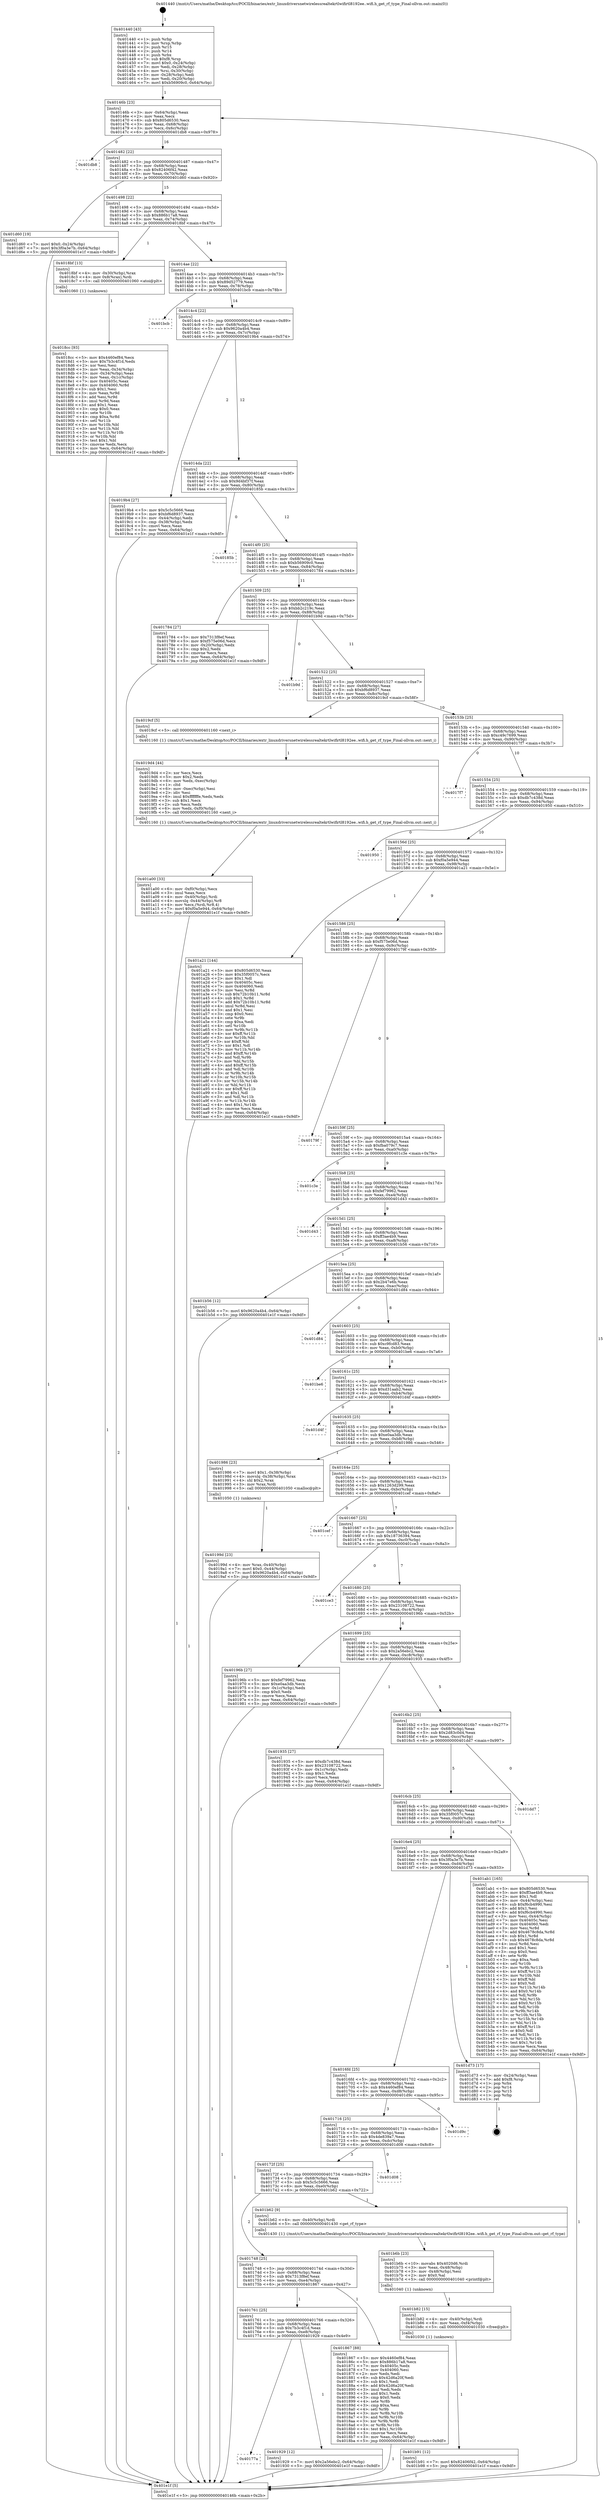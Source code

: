 digraph "0x401440" {
  label = "0x401440 (/mnt/c/Users/mathe/Desktop/tcc/POCII/binaries/extr_linuxdriversnetwirelessrealtekrtlwifirtl8192ee..wifi.h_get_rf_type_Final-ollvm.out::main(0))"
  labelloc = "t"
  node[shape=record]

  Entry [label="",width=0.3,height=0.3,shape=circle,fillcolor=black,style=filled]
  "0x40146b" [label="{
     0x40146b [23]\l
     | [instrs]\l
     &nbsp;&nbsp;0x40146b \<+3\>: mov -0x64(%rbp),%eax\l
     &nbsp;&nbsp;0x40146e \<+2\>: mov %eax,%ecx\l
     &nbsp;&nbsp;0x401470 \<+6\>: sub $0x805d6530,%ecx\l
     &nbsp;&nbsp;0x401476 \<+3\>: mov %eax,-0x68(%rbp)\l
     &nbsp;&nbsp;0x401479 \<+3\>: mov %ecx,-0x6c(%rbp)\l
     &nbsp;&nbsp;0x40147c \<+6\>: je 0000000000401db8 \<main+0x978\>\l
  }"]
  "0x401db8" [label="{
     0x401db8\l
  }", style=dashed]
  "0x401482" [label="{
     0x401482 [22]\l
     | [instrs]\l
     &nbsp;&nbsp;0x401482 \<+5\>: jmp 0000000000401487 \<main+0x47\>\l
     &nbsp;&nbsp;0x401487 \<+3\>: mov -0x68(%rbp),%eax\l
     &nbsp;&nbsp;0x40148a \<+5\>: sub $0x82406f42,%eax\l
     &nbsp;&nbsp;0x40148f \<+3\>: mov %eax,-0x70(%rbp)\l
     &nbsp;&nbsp;0x401492 \<+6\>: je 0000000000401d60 \<main+0x920\>\l
  }"]
  Exit [label="",width=0.3,height=0.3,shape=circle,fillcolor=black,style=filled,peripheries=2]
  "0x401d60" [label="{
     0x401d60 [19]\l
     | [instrs]\l
     &nbsp;&nbsp;0x401d60 \<+7\>: movl $0x0,-0x24(%rbp)\l
     &nbsp;&nbsp;0x401d67 \<+7\>: movl $0x3f0a3e7b,-0x64(%rbp)\l
     &nbsp;&nbsp;0x401d6e \<+5\>: jmp 0000000000401e1f \<main+0x9df\>\l
  }"]
  "0x401498" [label="{
     0x401498 [22]\l
     | [instrs]\l
     &nbsp;&nbsp;0x401498 \<+5\>: jmp 000000000040149d \<main+0x5d\>\l
     &nbsp;&nbsp;0x40149d \<+3\>: mov -0x68(%rbp),%eax\l
     &nbsp;&nbsp;0x4014a0 \<+5\>: sub $0x886b17a8,%eax\l
     &nbsp;&nbsp;0x4014a5 \<+3\>: mov %eax,-0x74(%rbp)\l
     &nbsp;&nbsp;0x4014a8 \<+6\>: je 00000000004018bf \<main+0x47f\>\l
  }"]
  "0x401b91" [label="{
     0x401b91 [12]\l
     | [instrs]\l
     &nbsp;&nbsp;0x401b91 \<+7\>: movl $0x82406f42,-0x64(%rbp)\l
     &nbsp;&nbsp;0x401b98 \<+5\>: jmp 0000000000401e1f \<main+0x9df\>\l
  }"]
  "0x4018bf" [label="{
     0x4018bf [13]\l
     | [instrs]\l
     &nbsp;&nbsp;0x4018bf \<+4\>: mov -0x30(%rbp),%rax\l
     &nbsp;&nbsp;0x4018c3 \<+4\>: mov 0x8(%rax),%rdi\l
     &nbsp;&nbsp;0x4018c7 \<+5\>: call 0000000000401060 \<atoi@plt\>\l
     | [calls]\l
     &nbsp;&nbsp;0x401060 \{1\} (unknown)\l
  }"]
  "0x4014ae" [label="{
     0x4014ae [22]\l
     | [instrs]\l
     &nbsp;&nbsp;0x4014ae \<+5\>: jmp 00000000004014b3 \<main+0x73\>\l
     &nbsp;&nbsp;0x4014b3 \<+3\>: mov -0x68(%rbp),%eax\l
     &nbsp;&nbsp;0x4014b6 \<+5\>: sub $0x89d52779,%eax\l
     &nbsp;&nbsp;0x4014bb \<+3\>: mov %eax,-0x78(%rbp)\l
     &nbsp;&nbsp;0x4014be \<+6\>: je 0000000000401bcb \<main+0x78b\>\l
  }"]
  "0x401b82" [label="{
     0x401b82 [15]\l
     | [instrs]\l
     &nbsp;&nbsp;0x401b82 \<+4\>: mov -0x40(%rbp),%rdi\l
     &nbsp;&nbsp;0x401b86 \<+6\>: mov %eax,-0xf4(%rbp)\l
     &nbsp;&nbsp;0x401b8c \<+5\>: call 0000000000401030 \<free@plt\>\l
     | [calls]\l
     &nbsp;&nbsp;0x401030 \{1\} (unknown)\l
  }"]
  "0x401bcb" [label="{
     0x401bcb\l
  }", style=dashed]
  "0x4014c4" [label="{
     0x4014c4 [22]\l
     | [instrs]\l
     &nbsp;&nbsp;0x4014c4 \<+5\>: jmp 00000000004014c9 \<main+0x89\>\l
     &nbsp;&nbsp;0x4014c9 \<+3\>: mov -0x68(%rbp),%eax\l
     &nbsp;&nbsp;0x4014cc \<+5\>: sub $0x9620a4b4,%eax\l
     &nbsp;&nbsp;0x4014d1 \<+3\>: mov %eax,-0x7c(%rbp)\l
     &nbsp;&nbsp;0x4014d4 \<+6\>: je 00000000004019b4 \<main+0x574\>\l
  }"]
  "0x401b6b" [label="{
     0x401b6b [23]\l
     | [instrs]\l
     &nbsp;&nbsp;0x401b6b \<+10\>: movabs $0x4020d6,%rdi\l
     &nbsp;&nbsp;0x401b75 \<+3\>: mov %eax,-0x48(%rbp)\l
     &nbsp;&nbsp;0x401b78 \<+3\>: mov -0x48(%rbp),%esi\l
     &nbsp;&nbsp;0x401b7b \<+2\>: mov $0x0,%al\l
     &nbsp;&nbsp;0x401b7d \<+5\>: call 0000000000401040 \<printf@plt\>\l
     | [calls]\l
     &nbsp;&nbsp;0x401040 \{1\} (unknown)\l
  }"]
  "0x4019b4" [label="{
     0x4019b4 [27]\l
     | [instrs]\l
     &nbsp;&nbsp;0x4019b4 \<+5\>: mov $0x5c5c5666,%eax\l
     &nbsp;&nbsp;0x4019b9 \<+5\>: mov $0xbf6d8937,%ecx\l
     &nbsp;&nbsp;0x4019be \<+3\>: mov -0x44(%rbp),%edx\l
     &nbsp;&nbsp;0x4019c1 \<+3\>: cmp -0x38(%rbp),%edx\l
     &nbsp;&nbsp;0x4019c4 \<+3\>: cmovl %ecx,%eax\l
     &nbsp;&nbsp;0x4019c7 \<+3\>: mov %eax,-0x64(%rbp)\l
     &nbsp;&nbsp;0x4019ca \<+5\>: jmp 0000000000401e1f \<main+0x9df\>\l
  }"]
  "0x4014da" [label="{
     0x4014da [22]\l
     | [instrs]\l
     &nbsp;&nbsp;0x4014da \<+5\>: jmp 00000000004014df \<main+0x9f\>\l
     &nbsp;&nbsp;0x4014df \<+3\>: mov -0x68(%rbp),%eax\l
     &nbsp;&nbsp;0x4014e2 \<+5\>: sub $0x9d4bf37f,%eax\l
     &nbsp;&nbsp;0x4014e7 \<+3\>: mov %eax,-0x80(%rbp)\l
     &nbsp;&nbsp;0x4014ea \<+6\>: je 000000000040185b \<main+0x41b\>\l
  }"]
  "0x401a00" [label="{
     0x401a00 [33]\l
     | [instrs]\l
     &nbsp;&nbsp;0x401a00 \<+6\>: mov -0xf0(%rbp),%ecx\l
     &nbsp;&nbsp;0x401a06 \<+3\>: imul %eax,%ecx\l
     &nbsp;&nbsp;0x401a09 \<+4\>: mov -0x40(%rbp),%rdi\l
     &nbsp;&nbsp;0x401a0d \<+4\>: movslq -0x44(%rbp),%r8\l
     &nbsp;&nbsp;0x401a11 \<+4\>: mov %ecx,(%rdi,%r8,4)\l
     &nbsp;&nbsp;0x401a15 \<+7\>: movl $0xf0a5e944,-0x64(%rbp)\l
     &nbsp;&nbsp;0x401a1c \<+5\>: jmp 0000000000401e1f \<main+0x9df\>\l
  }"]
  "0x40185b" [label="{
     0x40185b\l
  }", style=dashed]
  "0x4014f0" [label="{
     0x4014f0 [25]\l
     | [instrs]\l
     &nbsp;&nbsp;0x4014f0 \<+5\>: jmp 00000000004014f5 \<main+0xb5\>\l
     &nbsp;&nbsp;0x4014f5 \<+3\>: mov -0x68(%rbp),%eax\l
     &nbsp;&nbsp;0x4014f8 \<+5\>: sub $0xb56909c0,%eax\l
     &nbsp;&nbsp;0x4014fd \<+6\>: mov %eax,-0x84(%rbp)\l
     &nbsp;&nbsp;0x401503 \<+6\>: je 0000000000401784 \<main+0x344\>\l
  }"]
  "0x4019d4" [label="{
     0x4019d4 [44]\l
     | [instrs]\l
     &nbsp;&nbsp;0x4019d4 \<+2\>: xor %ecx,%ecx\l
     &nbsp;&nbsp;0x4019d6 \<+5\>: mov $0x2,%edx\l
     &nbsp;&nbsp;0x4019db \<+6\>: mov %edx,-0xec(%rbp)\l
     &nbsp;&nbsp;0x4019e1 \<+1\>: cltd\l
     &nbsp;&nbsp;0x4019e2 \<+6\>: mov -0xec(%rbp),%esi\l
     &nbsp;&nbsp;0x4019e8 \<+2\>: idiv %esi\l
     &nbsp;&nbsp;0x4019ea \<+6\>: imul $0xfffffffe,%edx,%edx\l
     &nbsp;&nbsp;0x4019f0 \<+3\>: sub $0x1,%ecx\l
     &nbsp;&nbsp;0x4019f3 \<+2\>: sub %ecx,%edx\l
     &nbsp;&nbsp;0x4019f5 \<+6\>: mov %edx,-0xf0(%rbp)\l
     &nbsp;&nbsp;0x4019fb \<+5\>: call 0000000000401160 \<next_i\>\l
     | [calls]\l
     &nbsp;&nbsp;0x401160 \{1\} (/mnt/c/Users/mathe/Desktop/tcc/POCII/binaries/extr_linuxdriversnetwirelessrealtekrtlwifirtl8192ee..wifi.h_get_rf_type_Final-ollvm.out::next_i)\l
  }"]
  "0x401784" [label="{
     0x401784 [27]\l
     | [instrs]\l
     &nbsp;&nbsp;0x401784 \<+5\>: mov $0x7313f8ef,%eax\l
     &nbsp;&nbsp;0x401789 \<+5\>: mov $0xf575e06d,%ecx\l
     &nbsp;&nbsp;0x40178e \<+3\>: mov -0x20(%rbp),%edx\l
     &nbsp;&nbsp;0x401791 \<+3\>: cmp $0x2,%edx\l
     &nbsp;&nbsp;0x401794 \<+3\>: cmovne %ecx,%eax\l
     &nbsp;&nbsp;0x401797 \<+3\>: mov %eax,-0x64(%rbp)\l
     &nbsp;&nbsp;0x40179a \<+5\>: jmp 0000000000401e1f \<main+0x9df\>\l
  }"]
  "0x401509" [label="{
     0x401509 [25]\l
     | [instrs]\l
     &nbsp;&nbsp;0x401509 \<+5\>: jmp 000000000040150e \<main+0xce\>\l
     &nbsp;&nbsp;0x40150e \<+3\>: mov -0x68(%rbp),%eax\l
     &nbsp;&nbsp;0x401511 \<+5\>: sub $0xbb2c219c,%eax\l
     &nbsp;&nbsp;0x401516 \<+6\>: mov %eax,-0x88(%rbp)\l
     &nbsp;&nbsp;0x40151c \<+6\>: je 0000000000401b9d \<main+0x75d\>\l
  }"]
  "0x401e1f" [label="{
     0x401e1f [5]\l
     | [instrs]\l
     &nbsp;&nbsp;0x401e1f \<+5\>: jmp 000000000040146b \<main+0x2b\>\l
  }"]
  "0x401440" [label="{
     0x401440 [43]\l
     | [instrs]\l
     &nbsp;&nbsp;0x401440 \<+1\>: push %rbp\l
     &nbsp;&nbsp;0x401441 \<+3\>: mov %rsp,%rbp\l
     &nbsp;&nbsp;0x401444 \<+2\>: push %r15\l
     &nbsp;&nbsp;0x401446 \<+2\>: push %r14\l
     &nbsp;&nbsp;0x401448 \<+1\>: push %rbx\l
     &nbsp;&nbsp;0x401449 \<+7\>: sub $0xf8,%rsp\l
     &nbsp;&nbsp;0x401450 \<+7\>: movl $0x0,-0x24(%rbp)\l
     &nbsp;&nbsp;0x401457 \<+3\>: mov %edi,-0x28(%rbp)\l
     &nbsp;&nbsp;0x40145a \<+4\>: mov %rsi,-0x30(%rbp)\l
     &nbsp;&nbsp;0x40145e \<+3\>: mov -0x28(%rbp),%edi\l
     &nbsp;&nbsp;0x401461 \<+3\>: mov %edi,-0x20(%rbp)\l
     &nbsp;&nbsp;0x401464 \<+7\>: movl $0xb56909c0,-0x64(%rbp)\l
  }"]
  "0x40199d" [label="{
     0x40199d [23]\l
     | [instrs]\l
     &nbsp;&nbsp;0x40199d \<+4\>: mov %rax,-0x40(%rbp)\l
     &nbsp;&nbsp;0x4019a1 \<+7\>: movl $0x0,-0x44(%rbp)\l
     &nbsp;&nbsp;0x4019a8 \<+7\>: movl $0x9620a4b4,-0x64(%rbp)\l
     &nbsp;&nbsp;0x4019af \<+5\>: jmp 0000000000401e1f \<main+0x9df\>\l
  }"]
  "0x401b9d" [label="{
     0x401b9d\l
  }", style=dashed]
  "0x401522" [label="{
     0x401522 [25]\l
     | [instrs]\l
     &nbsp;&nbsp;0x401522 \<+5\>: jmp 0000000000401527 \<main+0xe7\>\l
     &nbsp;&nbsp;0x401527 \<+3\>: mov -0x68(%rbp),%eax\l
     &nbsp;&nbsp;0x40152a \<+5\>: sub $0xbf6d8937,%eax\l
     &nbsp;&nbsp;0x40152f \<+6\>: mov %eax,-0x8c(%rbp)\l
     &nbsp;&nbsp;0x401535 \<+6\>: je 00000000004019cf \<main+0x58f\>\l
  }"]
  "0x40177a" [label="{
     0x40177a\l
  }", style=dashed]
  "0x4019cf" [label="{
     0x4019cf [5]\l
     | [instrs]\l
     &nbsp;&nbsp;0x4019cf \<+5\>: call 0000000000401160 \<next_i\>\l
     | [calls]\l
     &nbsp;&nbsp;0x401160 \{1\} (/mnt/c/Users/mathe/Desktop/tcc/POCII/binaries/extr_linuxdriversnetwirelessrealtekrtlwifirtl8192ee..wifi.h_get_rf_type_Final-ollvm.out::next_i)\l
  }"]
  "0x40153b" [label="{
     0x40153b [25]\l
     | [instrs]\l
     &nbsp;&nbsp;0x40153b \<+5\>: jmp 0000000000401540 \<main+0x100\>\l
     &nbsp;&nbsp;0x401540 \<+3\>: mov -0x68(%rbp),%eax\l
     &nbsp;&nbsp;0x401543 \<+5\>: sub $0xc49c7699,%eax\l
     &nbsp;&nbsp;0x401548 \<+6\>: mov %eax,-0x90(%rbp)\l
     &nbsp;&nbsp;0x40154e \<+6\>: je 00000000004017f7 \<main+0x3b7\>\l
  }"]
  "0x401929" [label="{
     0x401929 [12]\l
     | [instrs]\l
     &nbsp;&nbsp;0x401929 \<+7\>: movl $0x2a56ebc2,-0x64(%rbp)\l
     &nbsp;&nbsp;0x401930 \<+5\>: jmp 0000000000401e1f \<main+0x9df\>\l
  }"]
  "0x4017f7" [label="{
     0x4017f7\l
  }", style=dashed]
  "0x401554" [label="{
     0x401554 [25]\l
     | [instrs]\l
     &nbsp;&nbsp;0x401554 \<+5\>: jmp 0000000000401559 \<main+0x119\>\l
     &nbsp;&nbsp;0x401559 \<+3\>: mov -0x68(%rbp),%eax\l
     &nbsp;&nbsp;0x40155c \<+5\>: sub $0xdb7c438d,%eax\l
     &nbsp;&nbsp;0x401561 \<+6\>: mov %eax,-0x94(%rbp)\l
     &nbsp;&nbsp;0x401567 \<+6\>: je 0000000000401950 \<main+0x510\>\l
  }"]
  "0x4018cc" [label="{
     0x4018cc [93]\l
     | [instrs]\l
     &nbsp;&nbsp;0x4018cc \<+5\>: mov $0x4460ef84,%ecx\l
     &nbsp;&nbsp;0x4018d1 \<+5\>: mov $0x7b3c4f1d,%edx\l
     &nbsp;&nbsp;0x4018d6 \<+2\>: xor %esi,%esi\l
     &nbsp;&nbsp;0x4018d8 \<+3\>: mov %eax,-0x34(%rbp)\l
     &nbsp;&nbsp;0x4018db \<+3\>: mov -0x34(%rbp),%eax\l
     &nbsp;&nbsp;0x4018de \<+3\>: mov %eax,-0x1c(%rbp)\l
     &nbsp;&nbsp;0x4018e1 \<+7\>: mov 0x40405c,%eax\l
     &nbsp;&nbsp;0x4018e8 \<+8\>: mov 0x404060,%r8d\l
     &nbsp;&nbsp;0x4018f0 \<+3\>: sub $0x1,%esi\l
     &nbsp;&nbsp;0x4018f3 \<+3\>: mov %eax,%r9d\l
     &nbsp;&nbsp;0x4018f6 \<+3\>: add %esi,%r9d\l
     &nbsp;&nbsp;0x4018f9 \<+4\>: imul %r9d,%eax\l
     &nbsp;&nbsp;0x4018fd \<+3\>: and $0x1,%eax\l
     &nbsp;&nbsp;0x401900 \<+3\>: cmp $0x0,%eax\l
     &nbsp;&nbsp;0x401903 \<+4\>: sete %r10b\l
     &nbsp;&nbsp;0x401907 \<+4\>: cmp $0xa,%r8d\l
     &nbsp;&nbsp;0x40190b \<+4\>: setl %r11b\l
     &nbsp;&nbsp;0x40190f \<+3\>: mov %r10b,%bl\l
     &nbsp;&nbsp;0x401912 \<+3\>: and %r11b,%bl\l
     &nbsp;&nbsp;0x401915 \<+3\>: xor %r11b,%r10b\l
     &nbsp;&nbsp;0x401918 \<+3\>: or %r10b,%bl\l
     &nbsp;&nbsp;0x40191b \<+3\>: test $0x1,%bl\l
     &nbsp;&nbsp;0x40191e \<+3\>: cmovne %edx,%ecx\l
     &nbsp;&nbsp;0x401921 \<+3\>: mov %ecx,-0x64(%rbp)\l
     &nbsp;&nbsp;0x401924 \<+5\>: jmp 0000000000401e1f \<main+0x9df\>\l
  }"]
  "0x401950" [label="{
     0x401950\l
  }", style=dashed]
  "0x40156d" [label="{
     0x40156d [25]\l
     | [instrs]\l
     &nbsp;&nbsp;0x40156d \<+5\>: jmp 0000000000401572 \<main+0x132\>\l
     &nbsp;&nbsp;0x401572 \<+3\>: mov -0x68(%rbp),%eax\l
     &nbsp;&nbsp;0x401575 \<+5\>: sub $0xf0a5e944,%eax\l
     &nbsp;&nbsp;0x40157a \<+6\>: mov %eax,-0x98(%rbp)\l
     &nbsp;&nbsp;0x401580 \<+6\>: je 0000000000401a21 \<main+0x5e1\>\l
  }"]
  "0x401761" [label="{
     0x401761 [25]\l
     | [instrs]\l
     &nbsp;&nbsp;0x401761 \<+5\>: jmp 0000000000401766 \<main+0x326\>\l
     &nbsp;&nbsp;0x401766 \<+3\>: mov -0x68(%rbp),%eax\l
     &nbsp;&nbsp;0x401769 \<+5\>: sub $0x7b3c4f1d,%eax\l
     &nbsp;&nbsp;0x40176e \<+6\>: mov %eax,-0xe8(%rbp)\l
     &nbsp;&nbsp;0x401774 \<+6\>: je 0000000000401929 \<main+0x4e9\>\l
  }"]
  "0x401a21" [label="{
     0x401a21 [144]\l
     | [instrs]\l
     &nbsp;&nbsp;0x401a21 \<+5\>: mov $0x805d6530,%eax\l
     &nbsp;&nbsp;0x401a26 \<+5\>: mov $0x35f0057c,%ecx\l
     &nbsp;&nbsp;0x401a2b \<+2\>: mov $0x1,%dl\l
     &nbsp;&nbsp;0x401a2d \<+7\>: mov 0x40405c,%esi\l
     &nbsp;&nbsp;0x401a34 \<+7\>: mov 0x404060,%edi\l
     &nbsp;&nbsp;0x401a3b \<+3\>: mov %esi,%r8d\l
     &nbsp;&nbsp;0x401a3e \<+7\>: sub $0x72b10b11,%r8d\l
     &nbsp;&nbsp;0x401a45 \<+4\>: sub $0x1,%r8d\l
     &nbsp;&nbsp;0x401a49 \<+7\>: add $0x72b10b11,%r8d\l
     &nbsp;&nbsp;0x401a50 \<+4\>: imul %r8d,%esi\l
     &nbsp;&nbsp;0x401a54 \<+3\>: and $0x1,%esi\l
     &nbsp;&nbsp;0x401a57 \<+3\>: cmp $0x0,%esi\l
     &nbsp;&nbsp;0x401a5a \<+4\>: sete %r9b\l
     &nbsp;&nbsp;0x401a5e \<+3\>: cmp $0xa,%edi\l
     &nbsp;&nbsp;0x401a61 \<+4\>: setl %r10b\l
     &nbsp;&nbsp;0x401a65 \<+3\>: mov %r9b,%r11b\l
     &nbsp;&nbsp;0x401a68 \<+4\>: xor $0xff,%r11b\l
     &nbsp;&nbsp;0x401a6c \<+3\>: mov %r10b,%bl\l
     &nbsp;&nbsp;0x401a6f \<+3\>: xor $0xff,%bl\l
     &nbsp;&nbsp;0x401a72 \<+3\>: xor $0x1,%dl\l
     &nbsp;&nbsp;0x401a75 \<+3\>: mov %r11b,%r14b\l
     &nbsp;&nbsp;0x401a78 \<+4\>: and $0xff,%r14b\l
     &nbsp;&nbsp;0x401a7c \<+3\>: and %dl,%r9b\l
     &nbsp;&nbsp;0x401a7f \<+3\>: mov %bl,%r15b\l
     &nbsp;&nbsp;0x401a82 \<+4\>: and $0xff,%r15b\l
     &nbsp;&nbsp;0x401a86 \<+3\>: and %dl,%r10b\l
     &nbsp;&nbsp;0x401a89 \<+3\>: or %r9b,%r14b\l
     &nbsp;&nbsp;0x401a8c \<+3\>: or %r10b,%r15b\l
     &nbsp;&nbsp;0x401a8f \<+3\>: xor %r15b,%r14b\l
     &nbsp;&nbsp;0x401a92 \<+3\>: or %bl,%r11b\l
     &nbsp;&nbsp;0x401a95 \<+4\>: xor $0xff,%r11b\l
     &nbsp;&nbsp;0x401a99 \<+3\>: or $0x1,%dl\l
     &nbsp;&nbsp;0x401a9c \<+3\>: and %dl,%r11b\l
     &nbsp;&nbsp;0x401a9f \<+3\>: or %r11b,%r14b\l
     &nbsp;&nbsp;0x401aa2 \<+4\>: test $0x1,%r14b\l
     &nbsp;&nbsp;0x401aa6 \<+3\>: cmovne %ecx,%eax\l
     &nbsp;&nbsp;0x401aa9 \<+3\>: mov %eax,-0x64(%rbp)\l
     &nbsp;&nbsp;0x401aac \<+5\>: jmp 0000000000401e1f \<main+0x9df\>\l
  }"]
  "0x401586" [label="{
     0x401586 [25]\l
     | [instrs]\l
     &nbsp;&nbsp;0x401586 \<+5\>: jmp 000000000040158b \<main+0x14b\>\l
     &nbsp;&nbsp;0x40158b \<+3\>: mov -0x68(%rbp),%eax\l
     &nbsp;&nbsp;0x40158e \<+5\>: sub $0xf575e06d,%eax\l
     &nbsp;&nbsp;0x401593 \<+6\>: mov %eax,-0x9c(%rbp)\l
     &nbsp;&nbsp;0x401599 \<+6\>: je 000000000040179f \<main+0x35f\>\l
  }"]
  "0x401867" [label="{
     0x401867 [88]\l
     | [instrs]\l
     &nbsp;&nbsp;0x401867 \<+5\>: mov $0x4460ef84,%eax\l
     &nbsp;&nbsp;0x40186c \<+5\>: mov $0x886b17a8,%ecx\l
     &nbsp;&nbsp;0x401871 \<+7\>: mov 0x40405c,%edx\l
     &nbsp;&nbsp;0x401878 \<+7\>: mov 0x404060,%esi\l
     &nbsp;&nbsp;0x40187f \<+2\>: mov %edx,%edi\l
     &nbsp;&nbsp;0x401881 \<+6\>: sub $0x42d6a20f,%edi\l
     &nbsp;&nbsp;0x401887 \<+3\>: sub $0x1,%edi\l
     &nbsp;&nbsp;0x40188a \<+6\>: add $0x42d6a20f,%edi\l
     &nbsp;&nbsp;0x401890 \<+3\>: imul %edi,%edx\l
     &nbsp;&nbsp;0x401893 \<+3\>: and $0x1,%edx\l
     &nbsp;&nbsp;0x401896 \<+3\>: cmp $0x0,%edx\l
     &nbsp;&nbsp;0x401899 \<+4\>: sete %r8b\l
     &nbsp;&nbsp;0x40189d \<+3\>: cmp $0xa,%esi\l
     &nbsp;&nbsp;0x4018a0 \<+4\>: setl %r9b\l
     &nbsp;&nbsp;0x4018a4 \<+3\>: mov %r8b,%r10b\l
     &nbsp;&nbsp;0x4018a7 \<+3\>: and %r9b,%r10b\l
     &nbsp;&nbsp;0x4018aa \<+3\>: xor %r9b,%r8b\l
     &nbsp;&nbsp;0x4018ad \<+3\>: or %r8b,%r10b\l
     &nbsp;&nbsp;0x4018b0 \<+4\>: test $0x1,%r10b\l
     &nbsp;&nbsp;0x4018b4 \<+3\>: cmovne %ecx,%eax\l
     &nbsp;&nbsp;0x4018b7 \<+3\>: mov %eax,-0x64(%rbp)\l
     &nbsp;&nbsp;0x4018ba \<+5\>: jmp 0000000000401e1f \<main+0x9df\>\l
  }"]
  "0x40179f" [label="{
     0x40179f\l
  }", style=dashed]
  "0x40159f" [label="{
     0x40159f [25]\l
     | [instrs]\l
     &nbsp;&nbsp;0x40159f \<+5\>: jmp 00000000004015a4 \<main+0x164\>\l
     &nbsp;&nbsp;0x4015a4 \<+3\>: mov -0x68(%rbp),%eax\l
     &nbsp;&nbsp;0x4015a7 \<+5\>: sub $0xfba079c7,%eax\l
     &nbsp;&nbsp;0x4015ac \<+6\>: mov %eax,-0xa0(%rbp)\l
     &nbsp;&nbsp;0x4015b2 \<+6\>: je 0000000000401c3e \<main+0x7fe\>\l
  }"]
  "0x401748" [label="{
     0x401748 [25]\l
     | [instrs]\l
     &nbsp;&nbsp;0x401748 \<+5\>: jmp 000000000040174d \<main+0x30d\>\l
     &nbsp;&nbsp;0x40174d \<+3\>: mov -0x68(%rbp),%eax\l
     &nbsp;&nbsp;0x401750 \<+5\>: sub $0x7313f8ef,%eax\l
     &nbsp;&nbsp;0x401755 \<+6\>: mov %eax,-0xe4(%rbp)\l
     &nbsp;&nbsp;0x40175b \<+6\>: je 0000000000401867 \<main+0x427\>\l
  }"]
  "0x401c3e" [label="{
     0x401c3e\l
  }", style=dashed]
  "0x4015b8" [label="{
     0x4015b8 [25]\l
     | [instrs]\l
     &nbsp;&nbsp;0x4015b8 \<+5\>: jmp 00000000004015bd \<main+0x17d\>\l
     &nbsp;&nbsp;0x4015bd \<+3\>: mov -0x68(%rbp),%eax\l
     &nbsp;&nbsp;0x4015c0 \<+5\>: sub $0xfef79962,%eax\l
     &nbsp;&nbsp;0x4015c5 \<+6\>: mov %eax,-0xa4(%rbp)\l
     &nbsp;&nbsp;0x4015cb \<+6\>: je 0000000000401d43 \<main+0x903\>\l
  }"]
  "0x401b62" [label="{
     0x401b62 [9]\l
     | [instrs]\l
     &nbsp;&nbsp;0x401b62 \<+4\>: mov -0x40(%rbp),%rdi\l
     &nbsp;&nbsp;0x401b66 \<+5\>: call 0000000000401430 \<get_rf_type\>\l
     | [calls]\l
     &nbsp;&nbsp;0x401430 \{1\} (/mnt/c/Users/mathe/Desktop/tcc/POCII/binaries/extr_linuxdriversnetwirelessrealtekrtlwifirtl8192ee..wifi.h_get_rf_type_Final-ollvm.out::get_rf_type)\l
  }"]
  "0x401d43" [label="{
     0x401d43\l
  }", style=dashed]
  "0x4015d1" [label="{
     0x4015d1 [25]\l
     | [instrs]\l
     &nbsp;&nbsp;0x4015d1 \<+5\>: jmp 00000000004015d6 \<main+0x196\>\l
     &nbsp;&nbsp;0x4015d6 \<+3\>: mov -0x68(%rbp),%eax\l
     &nbsp;&nbsp;0x4015d9 \<+5\>: sub $0xff3ae4b9,%eax\l
     &nbsp;&nbsp;0x4015de \<+6\>: mov %eax,-0xa8(%rbp)\l
     &nbsp;&nbsp;0x4015e4 \<+6\>: je 0000000000401b56 \<main+0x716\>\l
  }"]
  "0x40172f" [label="{
     0x40172f [25]\l
     | [instrs]\l
     &nbsp;&nbsp;0x40172f \<+5\>: jmp 0000000000401734 \<main+0x2f4\>\l
     &nbsp;&nbsp;0x401734 \<+3\>: mov -0x68(%rbp),%eax\l
     &nbsp;&nbsp;0x401737 \<+5\>: sub $0x5c5c5666,%eax\l
     &nbsp;&nbsp;0x40173c \<+6\>: mov %eax,-0xe0(%rbp)\l
     &nbsp;&nbsp;0x401742 \<+6\>: je 0000000000401b62 \<main+0x722\>\l
  }"]
  "0x401b56" [label="{
     0x401b56 [12]\l
     | [instrs]\l
     &nbsp;&nbsp;0x401b56 \<+7\>: movl $0x9620a4b4,-0x64(%rbp)\l
     &nbsp;&nbsp;0x401b5d \<+5\>: jmp 0000000000401e1f \<main+0x9df\>\l
  }"]
  "0x4015ea" [label="{
     0x4015ea [25]\l
     | [instrs]\l
     &nbsp;&nbsp;0x4015ea \<+5\>: jmp 00000000004015ef \<main+0x1af\>\l
     &nbsp;&nbsp;0x4015ef \<+3\>: mov -0x68(%rbp),%eax\l
     &nbsp;&nbsp;0x4015f2 \<+5\>: sub $0x2b47e6b,%eax\l
     &nbsp;&nbsp;0x4015f7 \<+6\>: mov %eax,-0xac(%rbp)\l
     &nbsp;&nbsp;0x4015fd \<+6\>: je 0000000000401d84 \<main+0x944\>\l
  }"]
  "0x401d08" [label="{
     0x401d08\l
  }", style=dashed]
  "0x401d84" [label="{
     0x401d84\l
  }", style=dashed]
  "0x401603" [label="{
     0x401603 [25]\l
     | [instrs]\l
     &nbsp;&nbsp;0x401603 \<+5\>: jmp 0000000000401608 \<main+0x1c8\>\l
     &nbsp;&nbsp;0x401608 \<+3\>: mov -0x68(%rbp),%eax\l
     &nbsp;&nbsp;0x40160b \<+5\>: sub $0xc9fcd83,%eax\l
     &nbsp;&nbsp;0x401610 \<+6\>: mov %eax,-0xb0(%rbp)\l
     &nbsp;&nbsp;0x401616 \<+6\>: je 0000000000401be6 \<main+0x7a6\>\l
  }"]
  "0x401716" [label="{
     0x401716 [25]\l
     | [instrs]\l
     &nbsp;&nbsp;0x401716 \<+5\>: jmp 000000000040171b \<main+0x2db\>\l
     &nbsp;&nbsp;0x40171b \<+3\>: mov -0x68(%rbp),%eax\l
     &nbsp;&nbsp;0x40171e \<+5\>: sub $0x4de839a7,%eax\l
     &nbsp;&nbsp;0x401723 \<+6\>: mov %eax,-0xdc(%rbp)\l
     &nbsp;&nbsp;0x401729 \<+6\>: je 0000000000401d08 \<main+0x8c8\>\l
  }"]
  "0x401be6" [label="{
     0x401be6\l
  }", style=dashed]
  "0x40161c" [label="{
     0x40161c [25]\l
     | [instrs]\l
     &nbsp;&nbsp;0x40161c \<+5\>: jmp 0000000000401621 \<main+0x1e1\>\l
     &nbsp;&nbsp;0x401621 \<+3\>: mov -0x68(%rbp),%eax\l
     &nbsp;&nbsp;0x401624 \<+5\>: sub $0xd31aab2,%eax\l
     &nbsp;&nbsp;0x401629 \<+6\>: mov %eax,-0xb4(%rbp)\l
     &nbsp;&nbsp;0x40162f \<+6\>: je 0000000000401d4f \<main+0x90f\>\l
  }"]
  "0x401d9c" [label="{
     0x401d9c\l
  }", style=dashed]
  "0x401d4f" [label="{
     0x401d4f\l
  }", style=dashed]
  "0x401635" [label="{
     0x401635 [25]\l
     | [instrs]\l
     &nbsp;&nbsp;0x401635 \<+5\>: jmp 000000000040163a \<main+0x1fa\>\l
     &nbsp;&nbsp;0x40163a \<+3\>: mov -0x68(%rbp),%eax\l
     &nbsp;&nbsp;0x40163d \<+5\>: sub $0xe0aa3db,%eax\l
     &nbsp;&nbsp;0x401642 \<+6\>: mov %eax,-0xb8(%rbp)\l
     &nbsp;&nbsp;0x401648 \<+6\>: je 0000000000401986 \<main+0x546\>\l
  }"]
  "0x4016fd" [label="{
     0x4016fd [25]\l
     | [instrs]\l
     &nbsp;&nbsp;0x4016fd \<+5\>: jmp 0000000000401702 \<main+0x2c2\>\l
     &nbsp;&nbsp;0x401702 \<+3\>: mov -0x68(%rbp),%eax\l
     &nbsp;&nbsp;0x401705 \<+5\>: sub $0x4460ef84,%eax\l
     &nbsp;&nbsp;0x40170a \<+6\>: mov %eax,-0xd8(%rbp)\l
     &nbsp;&nbsp;0x401710 \<+6\>: je 0000000000401d9c \<main+0x95c\>\l
  }"]
  "0x401986" [label="{
     0x401986 [23]\l
     | [instrs]\l
     &nbsp;&nbsp;0x401986 \<+7\>: movl $0x1,-0x38(%rbp)\l
     &nbsp;&nbsp;0x40198d \<+4\>: movslq -0x38(%rbp),%rax\l
     &nbsp;&nbsp;0x401991 \<+4\>: shl $0x2,%rax\l
     &nbsp;&nbsp;0x401995 \<+3\>: mov %rax,%rdi\l
     &nbsp;&nbsp;0x401998 \<+5\>: call 0000000000401050 \<malloc@plt\>\l
     | [calls]\l
     &nbsp;&nbsp;0x401050 \{1\} (unknown)\l
  }"]
  "0x40164e" [label="{
     0x40164e [25]\l
     | [instrs]\l
     &nbsp;&nbsp;0x40164e \<+5\>: jmp 0000000000401653 \<main+0x213\>\l
     &nbsp;&nbsp;0x401653 \<+3\>: mov -0x68(%rbp),%eax\l
     &nbsp;&nbsp;0x401656 \<+5\>: sub $0x1263d299,%eax\l
     &nbsp;&nbsp;0x40165b \<+6\>: mov %eax,-0xbc(%rbp)\l
     &nbsp;&nbsp;0x401661 \<+6\>: je 0000000000401cef \<main+0x8af\>\l
  }"]
  "0x401d73" [label="{
     0x401d73 [17]\l
     | [instrs]\l
     &nbsp;&nbsp;0x401d73 \<+3\>: mov -0x24(%rbp),%eax\l
     &nbsp;&nbsp;0x401d76 \<+7\>: add $0xf8,%rsp\l
     &nbsp;&nbsp;0x401d7d \<+1\>: pop %rbx\l
     &nbsp;&nbsp;0x401d7e \<+2\>: pop %r14\l
     &nbsp;&nbsp;0x401d80 \<+2\>: pop %r15\l
     &nbsp;&nbsp;0x401d82 \<+1\>: pop %rbp\l
     &nbsp;&nbsp;0x401d83 \<+1\>: ret\l
  }"]
  "0x401cef" [label="{
     0x401cef\l
  }", style=dashed]
  "0x401667" [label="{
     0x401667 [25]\l
     | [instrs]\l
     &nbsp;&nbsp;0x401667 \<+5\>: jmp 000000000040166c \<main+0x22c\>\l
     &nbsp;&nbsp;0x40166c \<+3\>: mov -0x68(%rbp),%eax\l
     &nbsp;&nbsp;0x40166f \<+5\>: sub $0x18736394,%eax\l
     &nbsp;&nbsp;0x401674 \<+6\>: mov %eax,-0xc0(%rbp)\l
     &nbsp;&nbsp;0x40167a \<+6\>: je 0000000000401ce3 \<main+0x8a3\>\l
  }"]
  "0x4016e4" [label="{
     0x4016e4 [25]\l
     | [instrs]\l
     &nbsp;&nbsp;0x4016e4 \<+5\>: jmp 00000000004016e9 \<main+0x2a9\>\l
     &nbsp;&nbsp;0x4016e9 \<+3\>: mov -0x68(%rbp),%eax\l
     &nbsp;&nbsp;0x4016ec \<+5\>: sub $0x3f0a3e7b,%eax\l
     &nbsp;&nbsp;0x4016f1 \<+6\>: mov %eax,-0xd4(%rbp)\l
     &nbsp;&nbsp;0x4016f7 \<+6\>: je 0000000000401d73 \<main+0x933\>\l
  }"]
  "0x401ce3" [label="{
     0x401ce3\l
  }", style=dashed]
  "0x401680" [label="{
     0x401680 [25]\l
     | [instrs]\l
     &nbsp;&nbsp;0x401680 \<+5\>: jmp 0000000000401685 \<main+0x245\>\l
     &nbsp;&nbsp;0x401685 \<+3\>: mov -0x68(%rbp),%eax\l
     &nbsp;&nbsp;0x401688 \<+5\>: sub $0x23108722,%eax\l
     &nbsp;&nbsp;0x40168d \<+6\>: mov %eax,-0xc4(%rbp)\l
     &nbsp;&nbsp;0x401693 \<+6\>: je 000000000040196b \<main+0x52b\>\l
  }"]
  "0x401ab1" [label="{
     0x401ab1 [165]\l
     | [instrs]\l
     &nbsp;&nbsp;0x401ab1 \<+5\>: mov $0x805d6530,%eax\l
     &nbsp;&nbsp;0x401ab6 \<+5\>: mov $0xff3ae4b9,%ecx\l
     &nbsp;&nbsp;0x401abb \<+2\>: mov $0x1,%dl\l
     &nbsp;&nbsp;0x401abd \<+3\>: mov -0x44(%rbp),%esi\l
     &nbsp;&nbsp;0x401ac0 \<+6\>: sub $0xf6cb4990,%esi\l
     &nbsp;&nbsp;0x401ac6 \<+3\>: add $0x1,%esi\l
     &nbsp;&nbsp;0x401ac9 \<+6\>: add $0xf6cb4990,%esi\l
     &nbsp;&nbsp;0x401acf \<+3\>: mov %esi,-0x44(%rbp)\l
     &nbsp;&nbsp;0x401ad2 \<+7\>: mov 0x40405c,%esi\l
     &nbsp;&nbsp;0x401ad9 \<+7\>: mov 0x404060,%edi\l
     &nbsp;&nbsp;0x401ae0 \<+3\>: mov %esi,%r8d\l
     &nbsp;&nbsp;0x401ae3 \<+7\>: add $0x4678c8da,%r8d\l
     &nbsp;&nbsp;0x401aea \<+4\>: sub $0x1,%r8d\l
     &nbsp;&nbsp;0x401aee \<+7\>: sub $0x4678c8da,%r8d\l
     &nbsp;&nbsp;0x401af5 \<+4\>: imul %r8d,%esi\l
     &nbsp;&nbsp;0x401af9 \<+3\>: and $0x1,%esi\l
     &nbsp;&nbsp;0x401afc \<+3\>: cmp $0x0,%esi\l
     &nbsp;&nbsp;0x401aff \<+4\>: sete %r9b\l
     &nbsp;&nbsp;0x401b03 \<+3\>: cmp $0xa,%edi\l
     &nbsp;&nbsp;0x401b06 \<+4\>: setl %r10b\l
     &nbsp;&nbsp;0x401b0a \<+3\>: mov %r9b,%r11b\l
     &nbsp;&nbsp;0x401b0d \<+4\>: xor $0xff,%r11b\l
     &nbsp;&nbsp;0x401b11 \<+3\>: mov %r10b,%bl\l
     &nbsp;&nbsp;0x401b14 \<+3\>: xor $0xff,%bl\l
     &nbsp;&nbsp;0x401b17 \<+3\>: xor $0x0,%dl\l
     &nbsp;&nbsp;0x401b1a \<+3\>: mov %r11b,%r14b\l
     &nbsp;&nbsp;0x401b1d \<+4\>: and $0x0,%r14b\l
     &nbsp;&nbsp;0x401b21 \<+3\>: and %dl,%r9b\l
     &nbsp;&nbsp;0x401b24 \<+3\>: mov %bl,%r15b\l
     &nbsp;&nbsp;0x401b27 \<+4\>: and $0x0,%r15b\l
     &nbsp;&nbsp;0x401b2b \<+3\>: and %dl,%r10b\l
     &nbsp;&nbsp;0x401b2e \<+3\>: or %r9b,%r14b\l
     &nbsp;&nbsp;0x401b31 \<+3\>: or %r10b,%r15b\l
     &nbsp;&nbsp;0x401b34 \<+3\>: xor %r15b,%r14b\l
     &nbsp;&nbsp;0x401b37 \<+3\>: or %bl,%r11b\l
     &nbsp;&nbsp;0x401b3a \<+4\>: xor $0xff,%r11b\l
     &nbsp;&nbsp;0x401b3e \<+3\>: or $0x0,%dl\l
     &nbsp;&nbsp;0x401b41 \<+3\>: and %dl,%r11b\l
     &nbsp;&nbsp;0x401b44 \<+3\>: or %r11b,%r14b\l
     &nbsp;&nbsp;0x401b47 \<+4\>: test $0x1,%r14b\l
     &nbsp;&nbsp;0x401b4b \<+3\>: cmovne %ecx,%eax\l
     &nbsp;&nbsp;0x401b4e \<+3\>: mov %eax,-0x64(%rbp)\l
     &nbsp;&nbsp;0x401b51 \<+5\>: jmp 0000000000401e1f \<main+0x9df\>\l
  }"]
  "0x40196b" [label="{
     0x40196b [27]\l
     | [instrs]\l
     &nbsp;&nbsp;0x40196b \<+5\>: mov $0xfef79962,%eax\l
     &nbsp;&nbsp;0x401970 \<+5\>: mov $0xe0aa3db,%ecx\l
     &nbsp;&nbsp;0x401975 \<+3\>: mov -0x1c(%rbp),%edx\l
     &nbsp;&nbsp;0x401978 \<+3\>: cmp $0x0,%edx\l
     &nbsp;&nbsp;0x40197b \<+3\>: cmove %ecx,%eax\l
     &nbsp;&nbsp;0x40197e \<+3\>: mov %eax,-0x64(%rbp)\l
     &nbsp;&nbsp;0x401981 \<+5\>: jmp 0000000000401e1f \<main+0x9df\>\l
  }"]
  "0x401699" [label="{
     0x401699 [25]\l
     | [instrs]\l
     &nbsp;&nbsp;0x401699 \<+5\>: jmp 000000000040169e \<main+0x25e\>\l
     &nbsp;&nbsp;0x40169e \<+3\>: mov -0x68(%rbp),%eax\l
     &nbsp;&nbsp;0x4016a1 \<+5\>: sub $0x2a56ebc2,%eax\l
     &nbsp;&nbsp;0x4016a6 \<+6\>: mov %eax,-0xc8(%rbp)\l
     &nbsp;&nbsp;0x4016ac \<+6\>: je 0000000000401935 \<main+0x4f5\>\l
  }"]
  "0x4016cb" [label="{
     0x4016cb [25]\l
     | [instrs]\l
     &nbsp;&nbsp;0x4016cb \<+5\>: jmp 00000000004016d0 \<main+0x290\>\l
     &nbsp;&nbsp;0x4016d0 \<+3\>: mov -0x68(%rbp),%eax\l
     &nbsp;&nbsp;0x4016d3 \<+5\>: sub $0x35f0057c,%eax\l
     &nbsp;&nbsp;0x4016d8 \<+6\>: mov %eax,-0xd0(%rbp)\l
     &nbsp;&nbsp;0x4016de \<+6\>: je 0000000000401ab1 \<main+0x671\>\l
  }"]
  "0x401935" [label="{
     0x401935 [27]\l
     | [instrs]\l
     &nbsp;&nbsp;0x401935 \<+5\>: mov $0xdb7c438d,%eax\l
     &nbsp;&nbsp;0x40193a \<+5\>: mov $0x23108722,%ecx\l
     &nbsp;&nbsp;0x40193f \<+3\>: mov -0x1c(%rbp),%edx\l
     &nbsp;&nbsp;0x401942 \<+3\>: cmp $0x1,%edx\l
     &nbsp;&nbsp;0x401945 \<+3\>: cmovl %ecx,%eax\l
     &nbsp;&nbsp;0x401948 \<+3\>: mov %eax,-0x64(%rbp)\l
     &nbsp;&nbsp;0x40194b \<+5\>: jmp 0000000000401e1f \<main+0x9df\>\l
  }"]
  "0x4016b2" [label="{
     0x4016b2 [25]\l
     | [instrs]\l
     &nbsp;&nbsp;0x4016b2 \<+5\>: jmp 00000000004016b7 \<main+0x277\>\l
     &nbsp;&nbsp;0x4016b7 \<+3\>: mov -0x68(%rbp),%eax\l
     &nbsp;&nbsp;0x4016ba \<+5\>: sub $0x2d83c0d4,%eax\l
     &nbsp;&nbsp;0x4016bf \<+6\>: mov %eax,-0xcc(%rbp)\l
     &nbsp;&nbsp;0x4016c5 \<+6\>: je 0000000000401dd7 \<main+0x997\>\l
  }"]
  "0x401dd7" [label="{
     0x401dd7\l
  }", style=dashed]
  Entry -> "0x401440" [label=" 1"]
  "0x40146b" -> "0x401db8" [label=" 0"]
  "0x40146b" -> "0x401482" [label=" 16"]
  "0x401d73" -> Exit [label=" 1"]
  "0x401482" -> "0x401d60" [label=" 1"]
  "0x401482" -> "0x401498" [label=" 15"]
  "0x401d60" -> "0x401e1f" [label=" 1"]
  "0x401498" -> "0x4018bf" [label=" 1"]
  "0x401498" -> "0x4014ae" [label=" 14"]
  "0x401b91" -> "0x401e1f" [label=" 1"]
  "0x4014ae" -> "0x401bcb" [label=" 0"]
  "0x4014ae" -> "0x4014c4" [label=" 14"]
  "0x401b82" -> "0x401b91" [label=" 1"]
  "0x4014c4" -> "0x4019b4" [label=" 2"]
  "0x4014c4" -> "0x4014da" [label=" 12"]
  "0x401b6b" -> "0x401b82" [label=" 1"]
  "0x4014da" -> "0x40185b" [label=" 0"]
  "0x4014da" -> "0x4014f0" [label=" 12"]
  "0x401b62" -> "0x401b6b" [label=" 1"]
  "0x4014f0" -> "0x401784" [label=" 1"]
  "0x4014f0" -> "0x401509" [label=" 11"]
  "0x401784" -> "0x401e1f" [label=" 1"]
  "0x401440" -> "0x40146b" [label=" 1"]
  "0x401e1f" -> "0x40146b" [label=" 15"]
  "0x401b56" -> "0x401e1f" [label=" 1"]
  "0x401509" -> "0x401b9d" [label=" 0"]
  "0x401509" -> "0x401522" [label=" 11"]
  "0x401ab1" -> "0x401e1f" [label=" 1"]
  "0x401522" -> "0x4019cf" [label=" 1"]
  "0x401522" -> "0x40153b" [label=" 10"]
  "0x401a21" -> "0x401e1f" [label=" 1"]
  "0x40153b" -> "0x4017f7" [label=" 0"]
  "0x40153b" -> "0x401554" [label=" 10"]
  "0x401a00" -> "0x401e1f" [label=" 1"]
  "0x401554" -> "0x401950" [label=" 0"]
  "0x401554" -> "0x40156d" [label=" 10"]
  "0x4019cf" -> "0x4019d4" [label=" 1"]
  "0x40156d" -> "0x401a21" [label=" 1"]
  "0x40156d" -> "0x401586" [label=" 9"]
  "0x4019b4" -> "0x401e1f" [label=" 2"]
  "0x401586" -> "0x40179f" [label=" 0"]
  "0x401586" -> "0x40159f" [label=" 9"]
  "0x40199d" -> "0x401e1f" [label=" 1"]
  "0x40159f" -> "0x401c3e" [label=" 0"]
  "0x40159f" -> "0x4015b8" [label=" 9"]
  "0x40196b" -> "0x401e1f" [label=" 1"]
  "0x4015b8" -> "0x401d43" [label=" 0"]
  "0x4015b8" -> "0x4015d1" [label=" 9"]
  "0x401935" -> "0x401e1f" [label=" 1"]
  "0x4015d1" -> "0x401b56" [label=" 1"]
  "0x4015d1" -> "0x4015ea" [label=" 8"]
  "0x401761" -> "0x40177a" [label=" 0"]
  "0x4015ea" -> "0x401d84" [label=" 0"]
  "0x4015ea" -> "0x401603" [label=" 8"]
  "0x401761" -> "0x401929" [label=" 1"]
  "0x401603" -> "0x401be6" [label=" 0"]
  "0x401603" -> "0x40161c" [label=" 8"]
  "0x4018cc" -> "0x401e1f" [label=" 1"]
  "0x40161c" -> "0x401d4f" [label=" 0"]
  "0x40161c" -> "0x401635" [label=" 8"]
  "0x4018bf" -> "0x4018cc" [label=" 1"]
  "0x401635" -> "0x401986" [label=" 1"]
  "0x401635" -> "0x40164e" [label=" 7"]
  "0x401748" -> "0x401761" [label=" 1"]
  "0x40164e" -> "0x401cef" [label=" 0"]
  "0x40164e" -> "0x401667" [label=" 7"]
  "0x401748" -> "0x401867" [label=" 1"]
  "0x401667" -> "0x401ce3" [label=" 0"]
  "0x401667" -> "0x401680" [label=" 7"]
  "0x40172f" -> "0x401748" [label=" 2"]
  "0x401680" -> "0x40196b" [label=" 1"]
  "0x401680" -> "0x401699" [label=" 6"]
  "0x40172f" -> "0x401b62" [label=" 1"]
  "0x401699" -> "0x401935" [label=" 1"]
  "0x401699" -> "0x4016b2" [label=" 5"]
  "0x401716" -> "0x40172f" [label=" 3"]
  "0x4016b2" -> "0x401dd7" [label=" 0"]
  "0x4016b2" -> "0x4016cb" [label=" 5"]
  "0x401929" -> "0x401e1f" [label=" 1"]
  "0x4016cb" -> "0x401ab1" [label=" 1"]
  "0x4016cb" -> "0x4016e4" [label=" 4"]
  "0x401986" -> "0x40199d" [label=" 1"]
  "0x4016e4" -> "0x401d73" [label=" 1"]
  "0x4016e4" -> "0x4016fd" [label=" 3"]
  "0x401867" -> "0x401e1f" [label=" 1"]
  "0x4016fd" -> "0x401d9c" [label=" 0"]
  "0x4016fd" -> "0x401716" [label=" 3"]
  "0x4019d4" -> "0x401a00" [label=" 1"]
  "0x401716" -> "0x401d08" [label=" 0"]
}
